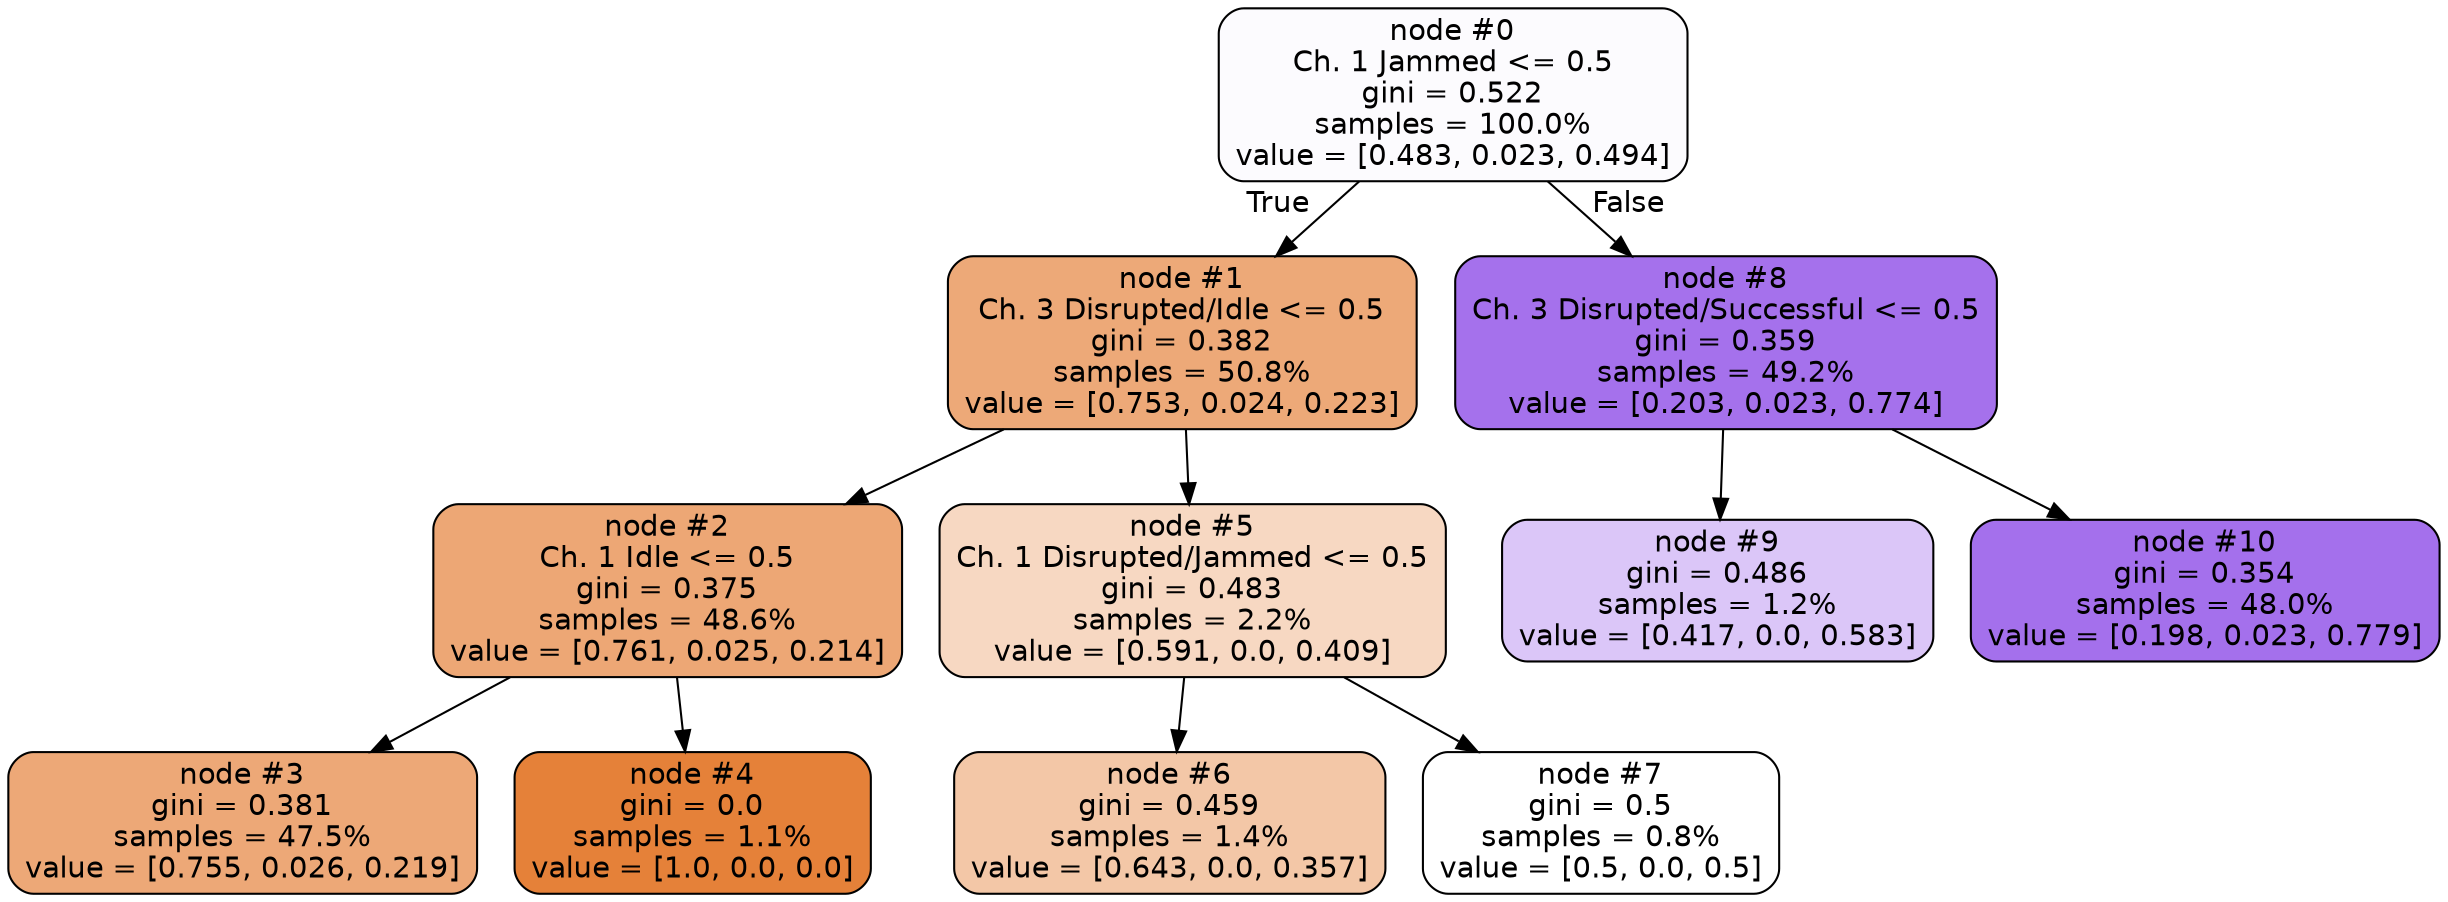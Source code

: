 /*
Copyright 2023 Siavash Barqi Janiar

   Licensed under the Apache License, Version 2.0 (the "License");
   you may not use this file except in compliance with the License.
   You may obtain a copy of the License at

     http://www.apache.org/licenses/LICENSE-2.0

   Unless required by applicable law or agreed to in writing, software
   distributed under the License is distributed on an "AS IS" BASIS,
   WITHOUT WARRANTIES OR CONDITIONS OF ANY KIND, either express or implied.
   See the License for the specific language governing permissions and
   limitations under the License.
*/

digraph Tree {
node [shape=box, style="filled, rounded", color="black", fontname=helvetica] ;
edge [fontname=helvetica] ;
0 [label="node #0\nCh. 1 Jammed <= 0.5\ngini = 0.522\nsamples = 100.0%\nvalue = [0.483, 0.023, 0.494]", fillcolor="#fcfbfe"] ;
1 [label="node #1\nCh. 3 Disrupted/Idle <= 0.5\ngini = 0.382\nsamples = 50.8%\nvalue = [0.753, 0.024, 0.223]", fillcolor="#eda978"] ;
0 -> 1 [labeldistance=2.5, labelangle=45, headlabel="True"] ;
2 [label="node #2\nCh. 1 Idle <= 0.5\ngini = 0.375\nsamples = 48.6%\nvalue = [0.761, 0.025, 0.214]", fillcolor="#eda775"] ;
1 -> 2 ;
3 [label="node #3\ngini = 0.381\nsamples = 47.5%\nvalue = [0.755, 0.026, 0.219]", fillcolor="#eda877"] ;
2 -> 3 ;
4 [label="node #4\ngini = 0.0\nsamples = 1.1%\nvalue = [1.0, 0.0, 0.0]", fillcolor="#e58139"] ;
2 -> 4 ;
5 [label="node #5\nCh. 1 Disrupted/Jammed <= 0.5\ngini = 0.483\nsamples = 2.2%\nvalue = [0.591, 0.0, 0.409]", fillcolor="#f7d8c2"] ;
1 -> 5 ;
6 [label="node #6\ngini = 0.459\nsamples = 1.4%\nvalue = [0.643, 0.0, 0.357]", fillcolor="#f3c7a7"] ;
5 -> 6 ;
7 [label="node #7\ngini = 0.5\nsamples = 0.8%\nvalue = [0.5, 0.0, 0.5]", fillcolor="#ffffff"] ;
5 -> 7 ;
8 [label="node #8\nCh. 3 Disrupted/Successful <= 0.5\ngini = 0.359\nsamples = 49.2%\nvalue = [0.203, 0.023, 0.774]", fillcolor="#a571ec"] ;
0 -> 8 [labeldistance=2.5, labelangle=-45, headlabel="False"] ;
9 [label="node #9\ngini = 0.486\nsamples = 1.2%\nvalue = [0.417, 0.0, 0.583]", fillcolor="#dbc6f8"] ;
8 -> 9 ;
10 [label="node #10\ngini = 0.354\nsamples = 48.0%\nvalue = [0.198, 0.023, 0.779]", fillcolor="#a470ec"] ;
8 -> 10 ;
}